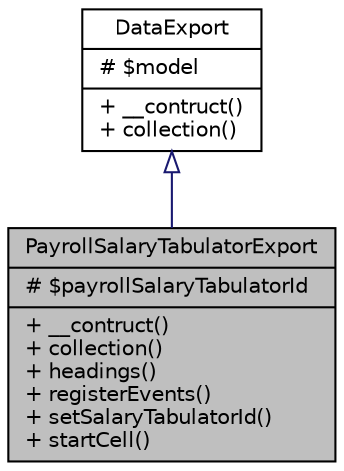 digraph "PayrollSalaryTabulatorExport"
{
 // LATEX_PDF_SIZE
  bgcolor="transparent";
  edge [fontname="Helvetica",fontsize="10",labelfontname="Helvetica",labelfontsize="10"];
  node [fontname="Helvetica",fontsize="10",shape=record];
  Node1 [label="{PayrollSalaryTabulatorExport\n|# $payrollSalaryTabulatorId\l|+ __contruct()\l+ collection()\l+ headings()\l+ registerEvents()\l+ setSalaryTabulatorId()\l+ startCell()\l}",height=0.2,width=0.4,color="black", fillcolor="grey75", style="filled", fontcolor="black",tooltip=" "];
  Node2 -> Node1 [dir="back",color="midnightblue",fontsize="10",style="solid",arrowtail="onormal",fontname="Helvetica"];
  Node2 [label="{DataExport\n|# $model\l|+ __contruct()\l+ collection()\l}",height=0.2,width=0.4,color="black",URL="$df/dfd/classApp_1_1Exports_1_1DataExport.html",tooltip="Permite la exportación de datos."];
}
